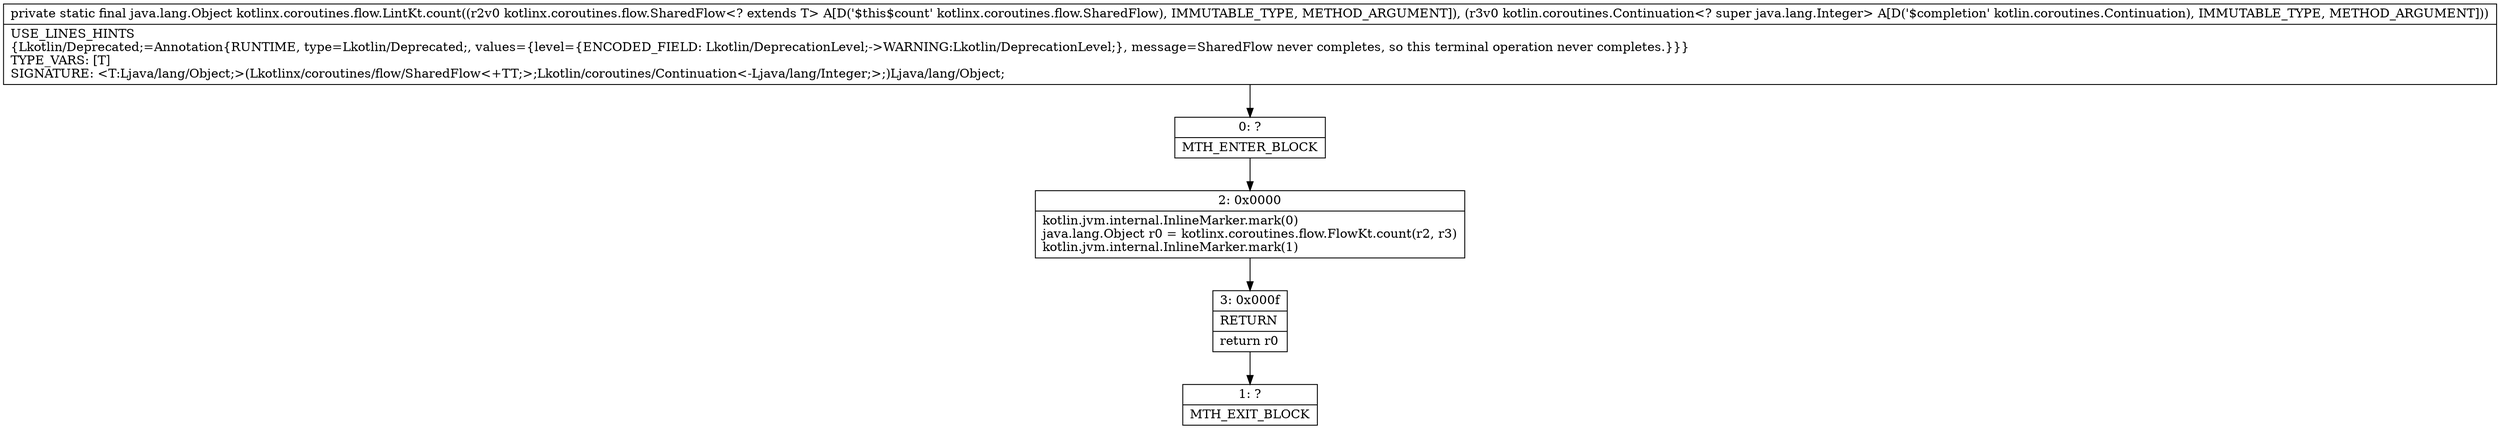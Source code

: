 digraph "CFG forkotlinx.coroutines.flow.LintKt.count(Lkotlinx\/coroutines\/flow\/SharedFlow;Lkotlin\/coroutines\/Continuation;)Ljava\/lang\/Object;" {
Node_0 [shape=record,label="{0\:\ ?|MTH_ENTER_BLOCK\l}"];
Node_2 [shape=record,label="{2\:\ 0x0000|kotlin.jvm.internal.InlineMarker.mark(0)\ljava.lang.Object r0 = kotlinx.coroutines.flow.FlowKt.count(r2, r3)\lkotlin.jvm.internal.InlineMarker.mark(1)\l}"];
Node_3 [shape=record,label="{3\:\ 0x000f|RETURN\l|return r0\l}"];
Node_1 [shape=record,label="{1\:\ ?|MTH_EXIT_BLOCK\l}"];
MethodNode[shape=record,label="{private static final java.lang.Object kotlinx.coroutines.flow.LintKt.count((r2v0 kotlinx.coroutines.flow.SharedFlow\<? extends T\> A[D('$this$count' kotlinx.coroutines.flow.SharedFlow), IMMUTABLE_TYPE, METHOD_ARGUMENT]), (r3v0 kotlin.coroutines.Continuation\<? super java.lang.Integer\> A[D('$completion' kotlin.coroutines.Continuation), IMMUTABLE_TYPE, METHOD_ARGUMENT]))  | USE_LINES_HINTS\l\{Lkotlin\/Deprecated;=Annotation\{RUNTIME, type=Lkotlin\/Deprecated;, values=\{level=\{ENCODED_FIELD: Lkotlin\/DeprecationLevel;\-\>WARNING:Lkotlin\/DeprecationLevel;\}, message=SharedFlow never completes, so this terminal operation never completes.\}\}\}\lTYPE_VARS: [T]\lSIGNATURE: \<T:Ljava\/lang\/Object;\>(Lkotlinx\/coroutines\/flow\/SharedFlow\<+TT;\>;Lkotlin\/coroutines\/Continuation\<\-Ljava\/lang\/Integer;\>;)Ljava\/lang\/Object;\l}"];
MethodNode -> Node_0;Node_0 -> Node_2;
Node_2 -> Node_3;
Node_3 -> Node_1;
}

